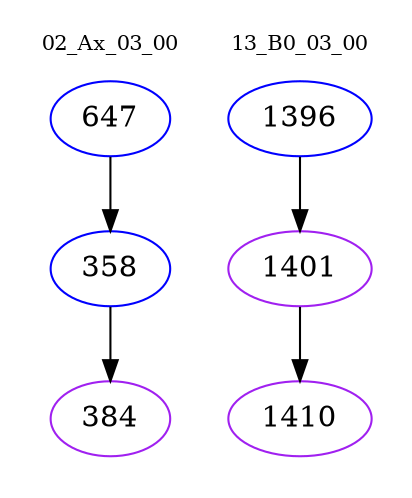 digraph{
subgraph cluster_0 {
color = white
label = "02_Ax_03_00";
fontsize=10;
T0_647 [label="647", color="blue"]
T0_647 -> T0_358 [color="black"]
T0_358 [label="358", color="blue"]
T0_358 -> T0_384 [color="black"]
T0_384 [label="384", color="purple"]
}
subgraph cluster_1 {
color = white
label = "13_B0_03_00";
fontsize=10;
T1_1396 [label="1396", color="blue"]
T1_1396 -> T1_1401 [color="black"]
T1_1401 [label="1401", color="purple"]
T1_1401 -> T1_1410 [color="black"]
T1_1410 [label="1410", color="purple"]
}
}
